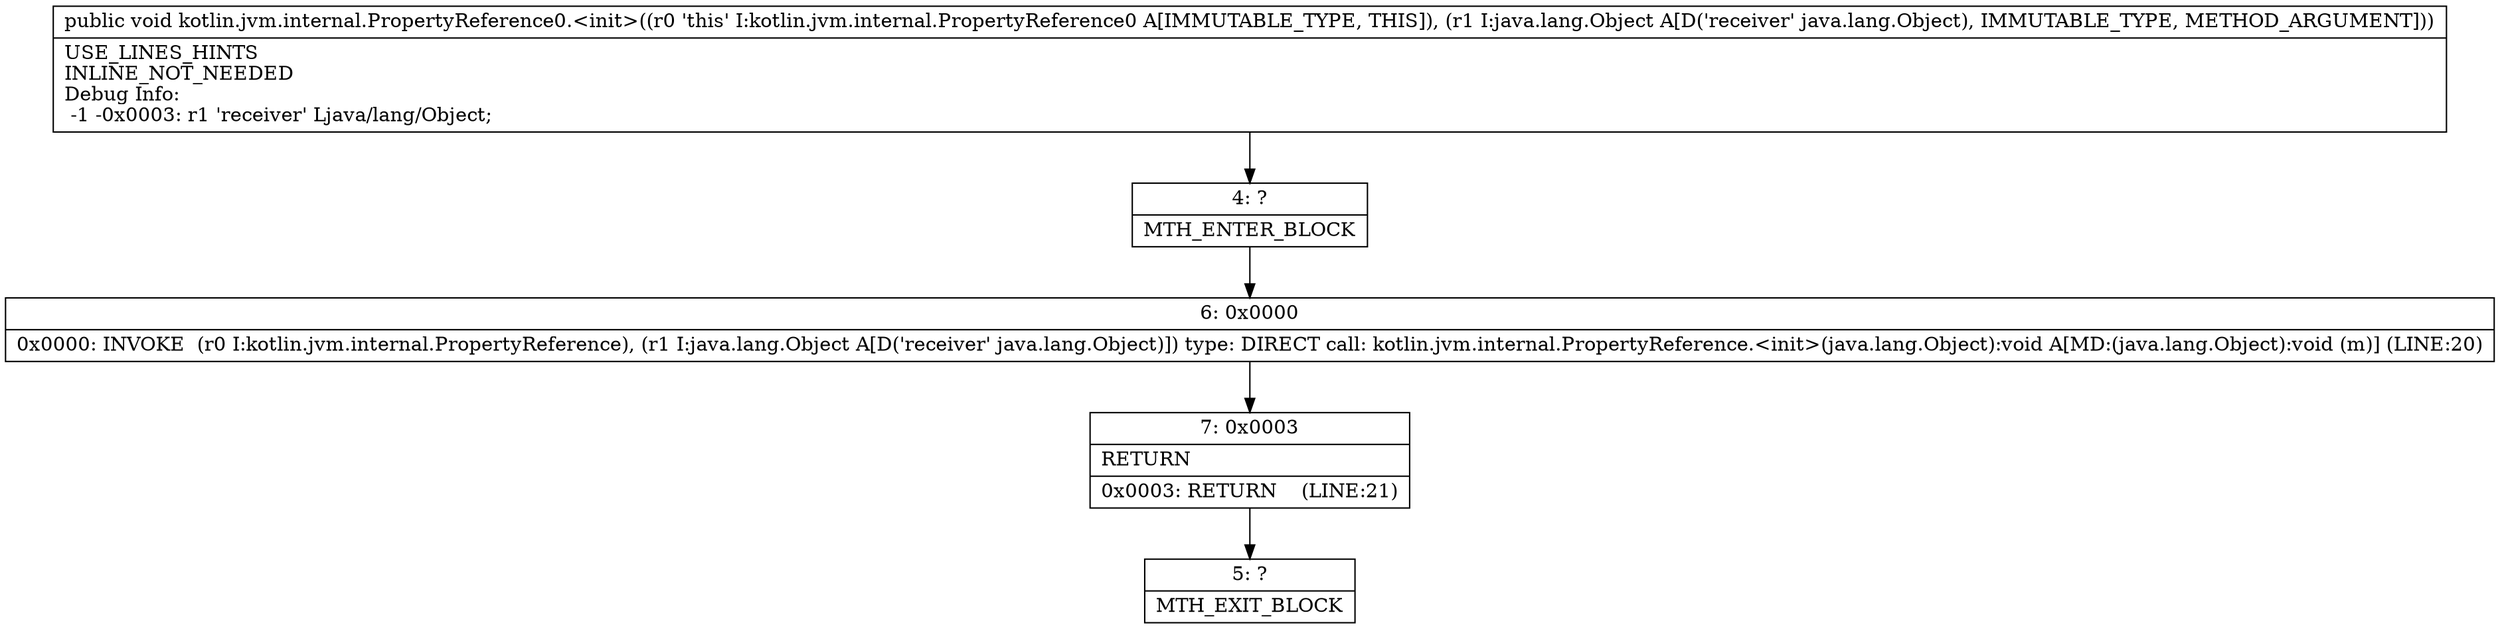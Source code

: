 digraph "CFG forkotlin.jvm.internal.PropertyReference0.\<init\>(Ljava\/lang\/Object;)V" {
Node_4 [shape=record,label="{4\:\ ?|MTH_ENTER_BLOCK\l}"];
Node_6 [shape=record,label="{6\:\ 0x0000|0x0000: INVOKE  (r0 I:kotlin.jvm.internal.PropertyReference), (r1 I:java.lang.Object A[D('receiver' java.lang.Object)]) type: DIRECT call: kotlin.jvm.internal.PropertyReference.\<init\>(java.lang.Object):void A[MD:(java.lang.Object):void (m)] (LINE:20)\l}"];
Node_7 [shape=record,label="{7\:\ 0x0003|RETURN\l|0x0003: RETURN    (LINE:21)\l}"];
Node_5 [shape=record,label="{5\:\ ?|MTH_EXIT_BLOCK\l}"];
MethodNode[shape=record,label="{public void kotlin.jvm.internal.PropertyReference0.\<init\>((r0 'this' I:kotlin.jvm.internal.PropertyReference0 A[IMMUTABLE_TYPE, THIS]), (r1 I:java.lang.Object A[D('receiver' java.lang.Object), IMMUTABLE_TYPE, METHOD_ARGUMENT]))  | USE_LINES_HINTS\lINLINE_NOT_NEEDED\lDebug Info:\l  \-1 \-0x0003: r1 'receiver' Ljava\/lang\/Object;\l}"];
MethodNode -> Node_4;Node_4 -> Node_6;
Node_6 -> Node_7;
Node_7 -> Node_5;
}

